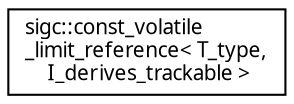 digraph "Graphical Class Hierarchy"
{
  edge [fontname="Sans",fontsize="10",labelfontname="Sans",labelfontsize="10"];
  node [fontname="Sans",fontsize="10",shape=record];
  rankdir="LR";
  Node1 [label="sigc::const_volatile\l_limit_reference\< T_type,\l I_derives_trackable \>",height=0.2,width=0.4,color="black", fillcolor="white", style="filled",URL="$classsigc_1_1const__volatile__limit__reference.html",tooltip="A const_volatile_limit_reference&lt;Foo&gt; object stores a reference (Foo&amp;), but make sure that..."];
}
